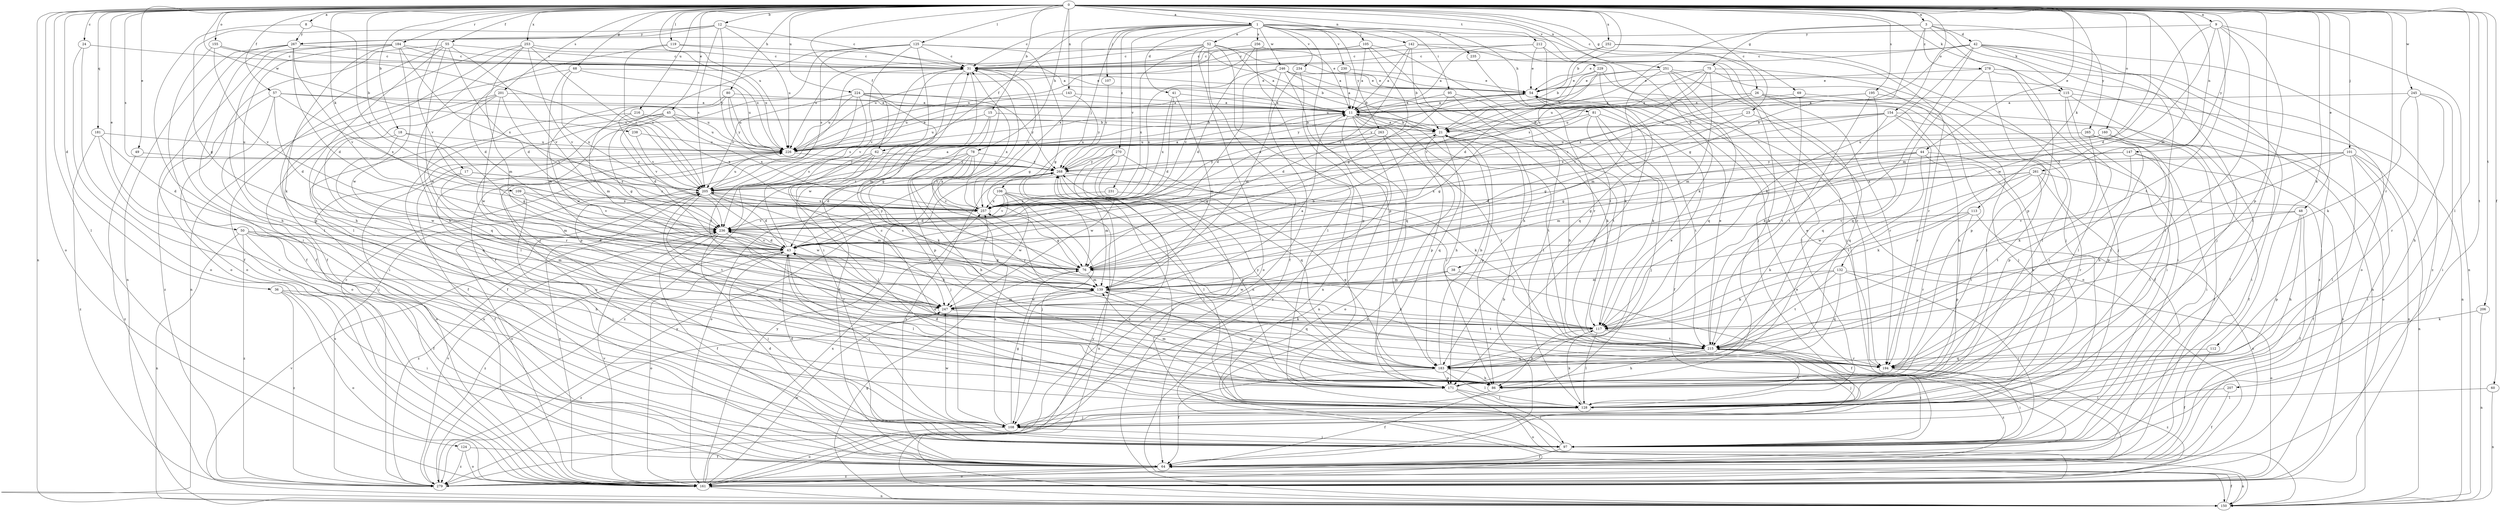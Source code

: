 strict digraph  {
0;
1;
3;
8;
9;
11;
12;
15;
17;
18;
21;
23;
24;
26;
31;
36;
38;
41;
42;
43;
44;
45;
48;
49;
50;
52;
54;
55;
57;
60;
62;
64;
68;
69;
75;
76;
78;
80;
81;
86;
95;
97;
101;
105;
106;
107;
108;
109;
112;
113;
115;
117;
119;
124;
125;
128;
132;
139;
142;
143;
147;
150;
154;
155;
160;
161;
171;
181;
183;
184;
194;
195;
201;
205;
206;
207;
212;
215;
216;
224;
226;
229;
230;
231;
234;
235;
236;
238;
245;
246;
247;
251;
252;
253;
256;
257;
261;
263;
265;
267;
268;
270;
278;
279;
0 -> 1  [label=a];
0 -> 3  [label=a];
0 -> 8  [label=a];
0 -> 9  [label=a];
0 -> 12  [label=b];
0 -> 15  [label=b];
0 -> 17  [label=b];
0 -> 18  [label=b];
0 -> 21  [label=b];
0 -> 23  [label=c];
0 -> 24  [label=c];
0 -> 26  [label=c];
0 -> 36  [label=d];
0 -> 38  [label=d];
0 -> 44  [label=e];
0 -> 45  [label=e];
0 -> 48  [label=e];
0 -> 49  [label=e];
0 -> 50  [label=e];
0 -> 55  [label=f];
0 -> 57  [label=f];
0 -> 60  [label=f];
0 -> 62  [label=f];
0 -> 68  [label=g];
0 -> 69  [label=g];
0 -> 78  [label=h];
0 -> 80  [label=h];
0 -> 101  [label=j];
0 -> 109  [label=k];
0 -> 112  [label=k];
0 -> 113  [label=k];
0 -> 115  [label=k];
0 -> 119  [label=l];
0 -> 124  [label=l];
0 -> 125  [label=l];
0 -> 128  [label=l];
0 -> 132  [label=m];
0 -> 142  [label=n];
0 -> 143  [label=n];
0 -> 147  [label=n];
0 -> 150  [label=n];
0 -> 154  [label=o];
0 -> 155  [label=o];
0 -> 160  [label=o];
0 -> 161  [label=o];
0 -> 171  [label=p];
0 -> 181  [label=q];
0 -> 184  [label=r];
0 -> 194  [label=r];
0 -> 195  [label=s];
0 -> 201  [label=s];
0 -> 205  [label=s];
0 -> 206  [label=t];
0 -> 207  [label=t];
0 -> 212  [label=t];
0 -> 216  [label=u];
0 -> 224  [label=u];
0 -> 226  [label=u];
0 -> 229  [label=v];
0 -> 238  [label=w];
0 -> 245  [label=w];
0 -> 251  [label=x];
0 -> 252  [label=x];
0 -> 253  [label=x];
0 -> 261  [label=y];
1 -> 31  [label=c];
1 -> 41  [label=d];
1 -> 52  [label=e];
1 -> 62  [label=f];
1 -> 81  [label=h];
1 -> 95  [label=i];
1 -> 97  [label=i];
1 -> 105  [label=j];
1 -> 106  [label=j];
1 -> 107  [label=j];
1 -> 171  [label=p];
1 -> 230  [label=v];
1 -> 231  [label=v];
1 -> 234  [label=v];
1 -> 235  [label=v];
1 -> 246  [label=w];
1 -> 256  [label=x];
1 -> 257  [label=x];
1 -> 263  [label=y];
1 -> 270  [label=z];
3 -> 42  [label=d];
3 -> 75  [label=g];
3 -> 76  [label=g];
3 -> 115  [label=k];
3 -> 171  [label=p];
3 -> 257  [label=x];
3 -> 265  [label=y];
3 -> 278  [label=z];
8 -> 97  [label=i];
8 -> 257  [label=x];
8 -> 267  [label=y];
9 -> 128  [label=l];
9 -> 139  [label=m];
9 -> 150  [label=n];
9 -> 194  [label=r];
9 -> 215  [label=t];
9 -> 247  [label=w];
9 -> 267  [label=y];
11 -> 21  [label=b];
11 -> 86  [label=h];
11 -> 117  [label=k];
11 -> 150  [label=n];
11 -> 171  [label=p];
11 -> 205  [label=s];
11 -> 215  [label=t];
11 -> 279  [label=z];
12 -> 31  [label=c];
12 -> 76  [label=g];
12 -> 205  [label=s];
12 -> 226  [label=u];
12 -> 236  [label=v];
12 -> 267  [label=y];
12 -> 268  [label=y];
15 -> 21  [label=b];
15 -> 64  [label=f];
15 -> 171  [label=p];
15 -> 226  [label=u];
17 -> 64  [label=f];
17 -> 139  [label=m];
17 -> 205  [label=s];
17 -> 257  [label=x];
18 -> 76  [label=g];
18 -> 183  [label=q];
18 -> 226  [label=u];
18 -> 247  [label=w];
21 -> 11  [label=a];
21 -> 150  [label=n];
21 -> 171  [label=p];
21 -> 183  [label=q];
21 -> 226  [label=u];
23 -> 21  [label=b];
23 -> 76  [label=g];
23 -> 183  [label=q];
24 -> 31  [label=c];
24 -> 64  [label=f];
24 -> 161  [label=o];
26 -> 11  [label=a];
26 -> 64  [label=f];
26 -> 86  [label=h];
26 -> 194  [label=r];
26 -> 236  [label=v];
26 -> 268  [label=y];
31 -> 54  [label=e];
31 -> 76  [label=g];
31 -> 139  [label=m];
31 -> 236  [label=v];
31 -> 247  [label=w];
36 -> 97  [label=i];
36 -> 161  [label=o];
36 -> 247  [label=w];
36 -> 279  [label=z];
38 -> 64  [label=f];
38 -> 139  [label=m];
38 -> 247  [label=w];
41 -> 11  [label=a];
41 -> 43  [label=d];
41 -> 139  [label=m];
41 -> 257  [label=x];
42 -> 31  [label=c];
42 -> 54  [label=e];
42 -> 97  [label=i];
42 -> 108  [label=j];
42 -> 117  [label=k];
42 -> 128  [label=l];
42 -> 161  [label=o];
42 -> 205  [label=s];
42 -> 215  [label=t];
42 -> 279  [label=z];
43 -> 31  [label=c];
43 -> 76  [label=g];
43 -> 108  [label=j];
43 -> 128  [label=l];
43 -> 161  [label=o];
43 -> 236  [label=v];
43 -> 268  [label=y];
43 -> 279  [label=z];
44 -> 43  [label=d];
44 -> 86  [label=h];
44 -> 128  [label=l];
44 -> 139  [label=m];
44 -> 215  [label=t];
44 -> 268  [label=y];
45 -> 21  [label=b];
45 -> 43  [label=d];
45 -> 64  [label=f];
45 -> 76  [label=g];
45 -> 194  [label=r];
45 -> 226  [label=u];
45 -> 257  [label=x];
48 -> 64  [label=f];
48 -> 86  [label=h];
48 -> 171  [label=p];
48 -> 215  [label=t];
48 -> 236  [label=v];
49 -> 268  [label=y];
49 -> 279  [label=z];
50 -> 43  [label=d];
50 -> 64  [label=f];
50 -> 86  [label=h];
50 -> 139  [label=m];
50 -> 150  [label=n];
50 -> 279  [label=z];
52 -> 11  [label=a];
52 -> 31  [label=c];
52 -> 54  [label=e];
52 -> 64  [label=f];
52 -> 161  [label=o];
52 -> 171  [label=p];
52 -> 226  [label=u];
52 -> 236  [label=v];
52 -> 257  [label=x];
54 -> 11  [label=a];
54 -> 171  [label=p];
54 -> 257  [label=x];
54 -> 268  [label=y];
55 -> 31  [label=c];
55 -> 43  [label=d];
55 -> 86  [label=h];
55 -> 128  [label=l];
55 -> 161  [label=o];
55 -> 236  [label=v];
55 -> 247  [label=w];
57 -> 11  [label=a];
57 -> 43  [label=d];
57 -> 97  [label=i];
57 -> 226  [label=u];
57 -> 257  [label=x];
57 -> 279  [label=z];
60 -> 128  [label=l];
60 -> 150  [label=n];
62 -> 117  [label=k];
62 -> 128  [label=l];
62 -> 205  [label=s];
62 -> 268  [label=y];
62 -> 279  [label=z];
64 -> 21  [label=b];
64 -> 150  [label=n];
64 -> 161  [label=o];
64 -> 268  [label=y];
64 -> 279  [label=z];
68 -> 54  [label=e];
68 -> 139  [label=m];
68 -> 150  [label=n];
68 -> 226  [label=u];
68 -> 257  [label=x];
69 -> 11  [label=a];
69 -> 108  [label=j];
69 -> 215  [label=t];
75 -> 54  [label=e];
75 -> 97  [label=i];
75 -> 139  [label=m];
75 -> 171  [label=p];
75 -> 205  [label=s];
75 -> 226  [label=u];
75 -> 257  [label=x];
76 -> 21  [label=b];
76 -> 139  [label=m];
76 -> 205  [label=s];
78 -> 43  [label=d];
78 -> 86  [label=h];
78 -> 108  [label=j];
78 -> 161  [label=o];
78 -> 194  [label=r];
78 -> 257  [label=x];
78 -> 268  [label=y];
80 -> 11  [label=a];
80 -> 139  [label=m];
80 -> 226  [label=u];
80 -> 247  [label=w];
80 -> 268  [label=y];
81 -> 21  [label=b];
81 -> 64  [label=f];
81 -> 76  [label=g];
81 -> 108  [label=j];
81 -> 117  [label=k];
81 -> 215  [label=t];
86 -> 64  [label=f];
86 -> 139  [label=m];
86 -> 205  [label=s];
95 -> 11  [label=a];
95 -> 43  [label=d];
95 -> 128  [label=l];
95 -> 215  [label=t];
97 -> 43  [label=d];
97 -> 64  [label=f];
97 -> 268  [label=y];
101 -> 97  [label=i];
101 -> 117  [label=k];
101 -> 128  [label=l];
101 -> 150  [label=n];
101 -> 161  [label=o];
101 -> 215  [label=t];
101 -> 257  [label=x];
101 -> 268  [label=y];
105 -> 11  [label=a];
105 -> 31  [label=c];
105 -> 76  [label=g];
105 -> 86  [label=h];
105 -> 215  [label=t];
105 -> 226  [label=u];
106 -> 43  [label=d];
106 -> 108  [label=j];
106 -> 128  [label=l];
106 -> 150  [label=n];
106 -> 236  [label=v];
106 -> 247  [label=w];
106 -> 257  [label=x];
107 -> 268  [label=y];
108 -> 43  [label=d];
108 -> 76  [label=g];
108 -> 97  [label=i];
108 -> 161  [label=o];
108 -> 226  [label=u];
108 -> 247  [label=w];
108 -> 257  [label=x];
109 -> 97  [label=i];
109 -> 236  [label=v];
109 -> 257  [label=x];
112 -> 64  [label=f];
112 -> 183  [label=q];
113 -> 117  [label=k];
113 -> 171  [label=p];
113 -> 194  [label=r];
113 -> 236  [label=v];
113 -> 279  [label=z];
115 -> 11  [label=a];
115 -> 64  [label=f];
115 -> 97  [label=i];
115 -> 128  [label=l];
115 -> 150  [label=n];
117 -> 31  [label=c];
117 -> 86  [label=h];
117 -> 128  [label=l];
117 -> 215  [label=t];
119 -> 11  [label=a];
119 -> 31  [label=c];
119 -> 43  [label=d];
119 -> 205  [label=s];
124 -> 64  [label=f];
124 -> 161  [label=o];
124 -> 279  [label=z];
125 -> 21  [label=b];
125 -> 31  [label=c];
125 -> 64  [label=f];
125 -> 76  [label=g];
125 -> 97  [label=i];
125 -> 108  [label=j];
125 -> 205  [label=s];
125 -> 236  [label=v];
128 -> 108  [label=j];
128 -> 117  [label=k];
128 -> 215  [label=t];
132 -> 97  [label=i];
132 -> 117  [label=k];
132 -> 139  [label=m];
132 -> 161  [label=o];
132 -> 183  [label=q];
132 -> 215  [label=t];
139 -> 31  [label=c];
139 -> 108  [label=j];
139 -> 117  [label=k];
139 -> 183  [label=q];
139 -> 236  [label=v];
139 -> 247  [label=w];
142 -> 11  [label=a];
142 -> 21  [label=b];
142 -> 31  [label=c];
142 -> 108  [label=j];
142 -> 117  [label=k];
142 -> 226  [label=u];
142 -> 236  [label=v];
143 -> 11  [label=a];
143 -> 226  [label=u];
143 -> 268  [label=y];
147 -> 76  [label=g];
147 -> 128  [label=l];
147 -> 161  [label=o];
147 -> 194  [label=r];
147 -> 268  [label=y];
150 -> 64  [label=f];
150 -> 76  [label=g];
150 -> 236  [label=v];
150 -> 268  [label=y];
154 -> 21  [label=b];
154 -> 97  [label=i];
154 -> 117  [label=k];
154 -> 161  [label=o];
154 -> 194  [label=r];
154 -> 205  [label=s];
154 -> 257  [label=x];
155 -> 31  [label=c];
155 -> 64  [label=f];
155 -> 205  [label=s];
155 -> 236  [label=v];
160 -> 64  [label=f];
160 -> 76  [label=g];
160 -> 171  [label=p];
160 -> 226  [label=u];
161 -> 150  [label=n];
161 -> 205  [label=s];
161 -> 226  [label=u];
161 -> 236  [label=v];
161 -> 247  [label=w];
161 -> 257  [label=x];
161 -> 268  [label=y];
171 -> 31  [label=c];
171 -> 43  [label=d];
171 -> 54  [label=e];
171 -> 97  [label=i];
171 -> 128  [label=l];
171 -> 139  [label=m];
171 -> 161  [label=o];
181 -> 43  [label=d];
181 -> 97  [label=i];
181 -> 226  [label=u];
181 -> 279  [label=z];
183 -> 21  [label=b];
183 -> 64  [label=f];
183 -> 86  [label=h];
183 -> 128  [label=l];
183 -> 171  [label=p];
183 -> 257  [label=x];
183 -> 268  [label=y];
184 -> 31  [label=c];
184 -> 117  [label=k];
184 -> 128  [label=l];
184 -> 161  [label=o];
184 -> 171  [label=p];
184 -> 226  [label=u];
184 -> 247  [label=w];
184 -> 257  [label=x];
194 -> 43  [label=d];
194 -> 54  [label=e];
194 -> 97  [label=i];
194 -> 279  [label=z];
195 -> 11  [label=a];
195 -> 128  [label=l];
195 -> 183  [label=q];
195 -> 215  [label=t];
195 -> 226  [label=u];
201 -> 11  [label=a];
201 -> 128  [label=l];
201 -> 161  [label=o];
201 -> 183  [label=q];
201 -> 236  [label=v];
201 -> 247  [label=w];
205 -> 11  [label=a];
205 -> 43  [label=d];
205 -> 139  [label=m];
205 -> 161  [label=o];
205 -> 215  [label=t];
205 -> 226  [label=u];
205 -> 247  [label=w];
205 -> 257  [label=x];
206 -> 117  [label=k];
206 -> 150  [label=n];
207 -> 64  [label=f];
207 -> 128  [label=l];
212 -> 11  [label=a];
212 -> 31  [label=c];
212 -> 43  [label=d];
212 -> 54  [label=e];
212 -> 86  [label=h];
215 -> 21  [label=b];
215 -> 54  [label=e];
215 -> 86  [label=h];
215 -> 97  [label=i];
215 -> 108  [label=j];
215 -> 183  [label=q];
215 -> 194  [label=r];
215 -> 279  [label=z];
216 -> 21  [label=b];
216 -> 64  [label=f];
216 -> 236  [label=v];
216 -> 257  [label=x];
224 -> 11  [label=a];
224 -> 76  [label=g];
224 -> 171  [label=p];
224 -> 205  [label=s];
224 -> 215  [label=t];
224 -> 226  [label=u];
224 -> 257  [label=x];
224 -> 268  [label=y];
226 -> 54  [label=e];
226 -> 108  [label=j];
226 -> 161  [label=o];
226 -> 268  [label=y];
229 -> 21  [label=b];
229 -> 54  [label=e];
229 -> 183  [label=q];
229 -> 194  [label=r];
229 -> 236  [label=v];
230 -> 11  [label=a];
230 -> 54  [label=e];
231 -> 183  [label=q];
231 -> 257  [label=x];
234 -> 54  [label=e];
234 -> 139  [label=m];
234 -> 150  [label=n];
235 -> 194  [label=r];
236 -> 43  [label=d];
236 -> 64  [label=f];
236 -> 97  [label=i];
236 -> 117  [label=k];
236 -> 194  [label=r];
236 -> 279  [label=z];
238 -> 205  [label=s];
238 -> 226  [label=u];
245 -> 11  [label=a];
245 -> 86  [label=h];
245 -> 97  [label=i];
245 -> 117  [label=k];
245 -> 194  [label=r];
246 -> 21  [label=b];
246 -> 43  [label=d];
246 -> 54  [label=e];
246 -> 117  [label=k];
246 -> 150  [label=n];
246 -> 183  [label=q];
246 -> 257  [label=x];
247 -> 11  [label=a];
247 -> 117  [label=k];
247 -> 139  [label=m];
247 -> 215  [label=t];
247 -> 279  [label=z];
251 -> 54  [label=e];
251 -> 128  [label=l];
251 -> 139  [label=m];
251 -> 150  [label=n];
251 -> 161  [label=o];
251 -> 183  [label=q];
251 -> 226  [label=u];
252 -> 21  [label=b];
252 -> 31  [label=c];
252 -> 108  [label=j];
252 -> 194  [label=r];
253 -> 31  [label=c];
253 -> 64  [label=f];
253 -> 86  [label=h];
253 -> 139  [label=m];
253 -> 161  [label=o];
253 -> 205  [label=s];
253 -> 226  [label=u];
253 -> 236  [label=v];
256 -> 11  [label=a];
256 -> 31  [label=c];
256 -> 43  [label=d];
256 -> 128  [label=l];
257 -> 31  [label=c];
257 -> 76  [label=g];
257 -> 236  [label=v];
261 -> 64  [label=f];
261 -> 117  [label=k];
261 -> 194  [label=r];
261 -> 205  [label=s];
261 -> 215  [label=t];
261 -> 247  [label=w];
261 -> 257  [label=x];
263 -> 76  [label=g];
263 -> 161  [label=o];
263 -> 215  [label=t];
263 -> 226  [label=u];
265 -> 64  [label=f];
265 -> 86  [label=h];
265 -> 97  [label=i];
265 -> 171  [label=p];
265 -> 226  [label=u];
267 -> 31  [label=c];
267 -> 43  [label=d];
267 -> 64  [label=f];
267 -> 86  [label=h];
267 -> 150  [label=n];
267 -> 236  [label=v];
268 -> 11  [label=a];
268 -> 117  [label=k];
268 -> 128  [label=l];
268 -> 139  [label=m];
268 -> 171  [label=p];
268 -> 205  [label=s];
270 -> 161  [label=o];
270 -> 183  [label=q];
270 -> 194  [label=r];
270 -> 247  [label=w];
270 -> 268  [label=y];
270 -> 279  [label=z];
278 -> 54  [label=e];
278 -> 108  [label=j];
278 -> 128  [label=l];
278 -> 183  [label=q];
278 -> 279  [label=z];
279 -> 31  [label=c];
279 -> 54  [label=e];
279 -> 205  [label=s];
279 -> 236  [label=v];
279 -> 268  [label=y];
}
